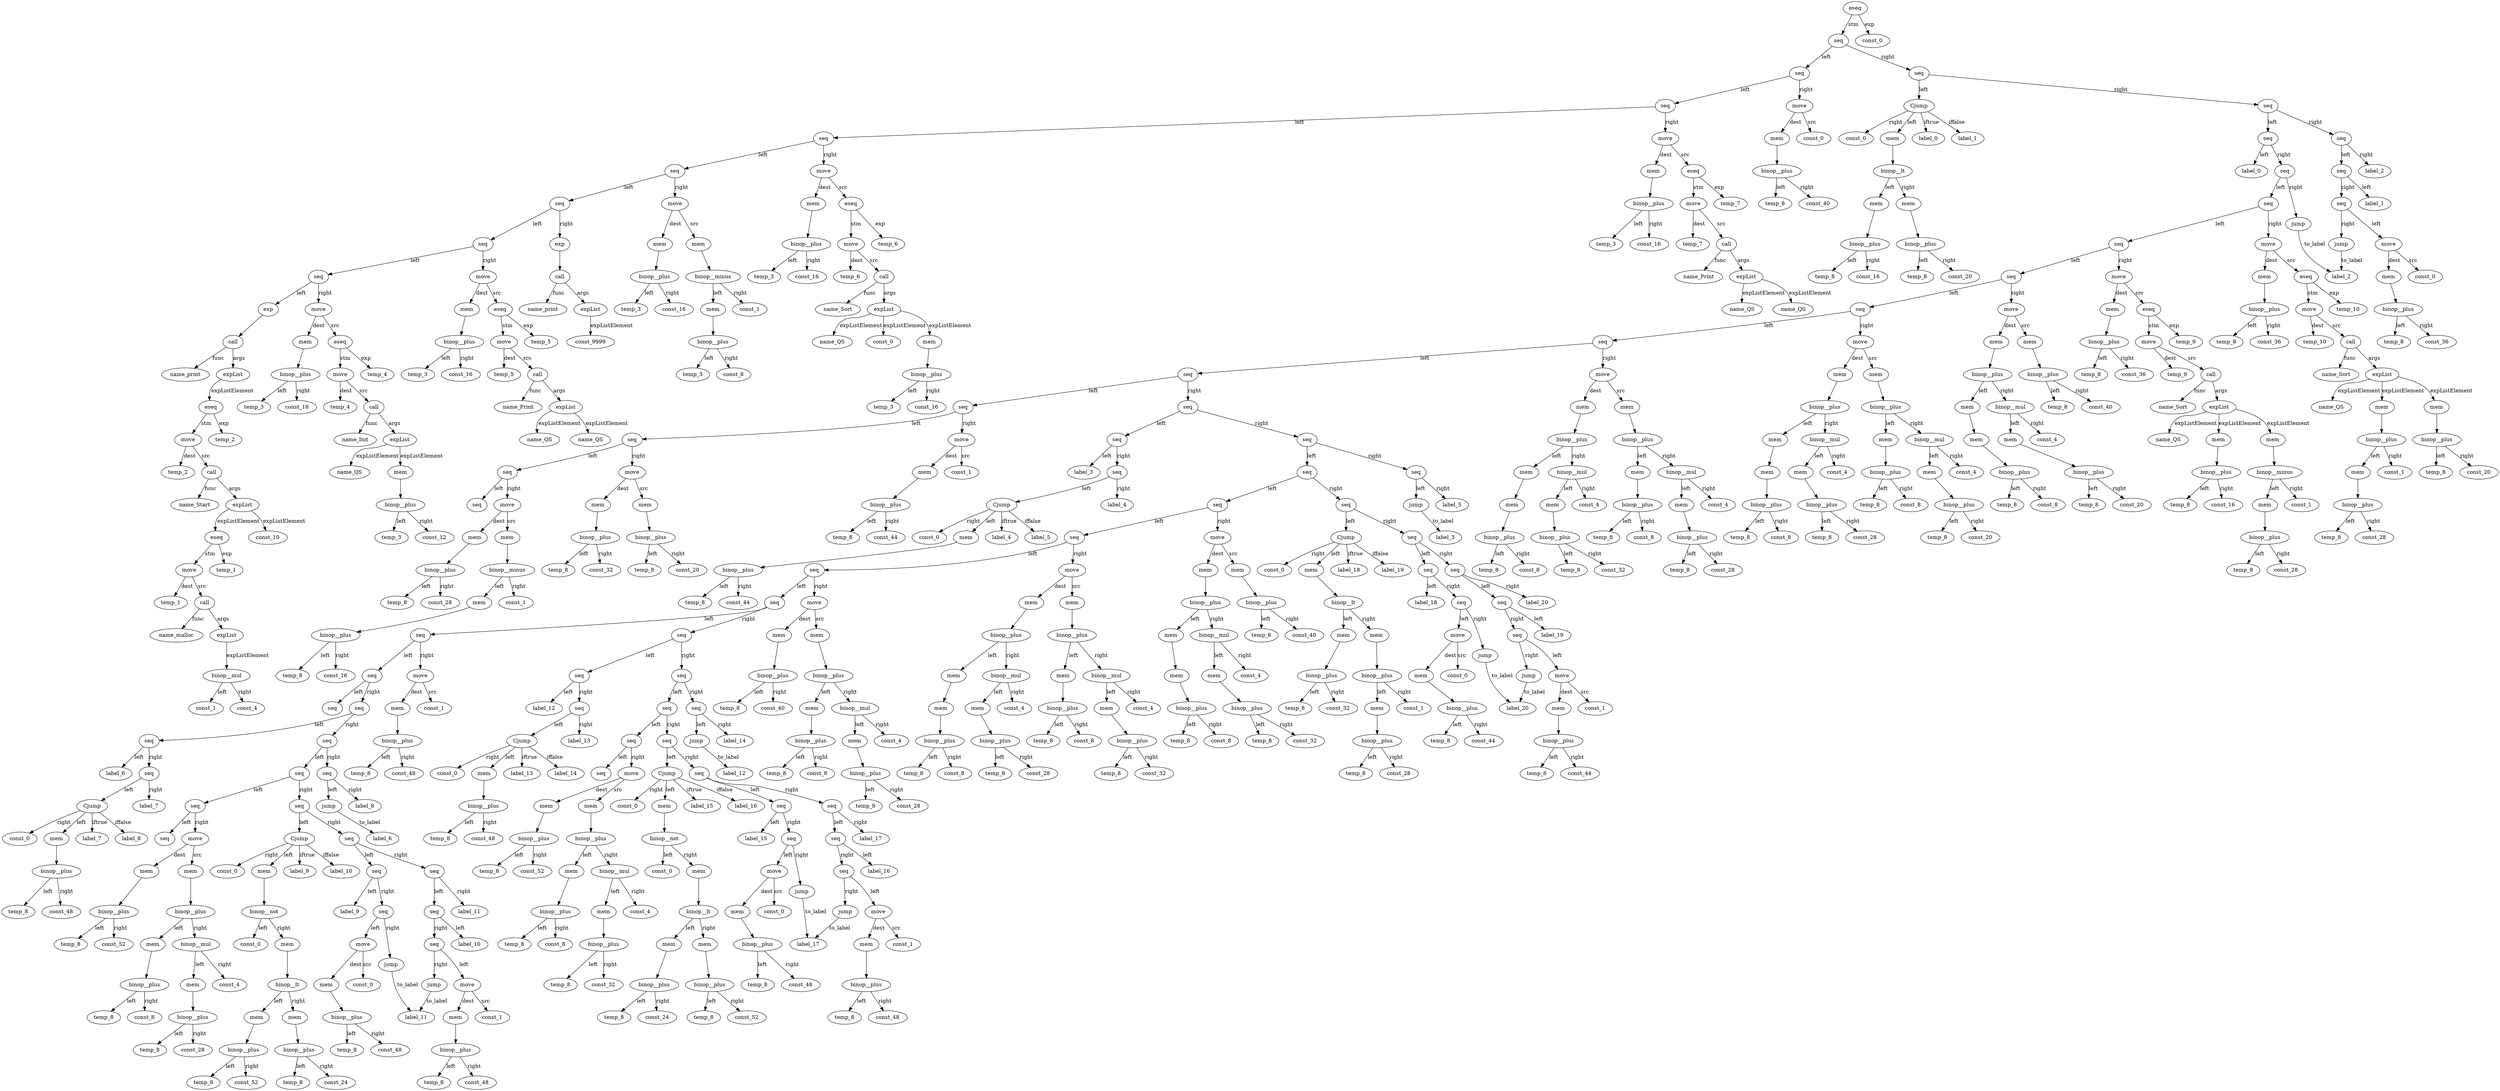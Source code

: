 digraph {
name_print__id_0 [ label="name_print" ]; 
temp_2__id_1 [ label="temp_2" ]; 
name_Start__id_2 [ label="name_Start" ]; 
temp_1__id_3 [ label="temp_1" ]; 
name_malloc__id_4 [ label="name_malloc" ]; 
const_1__id_5 [ label="const_1" ]; 
const_4__id_6 [ label="const_4" ]; 
binop__mul__id_7 [ label="binop__mul" ]; 
binop__mul__id_7 -> const_4__id_6 [ label="right"] ; 
binop__mul__id_7 -> const_1__id_5 [ label="left"] ; 
expList__id_8 [ label="expList" ]; 
expList__id_8 -> binop__mul__id_7 [ label="expListElement"] ; 
call__id_9 [ label="call" ]; 
call__id_9 -> name_malloc__id_4 [ label="func"] ; 
call__id_9 -> expList__id_8 [ label="args"] ; 
move__id_10 [ label="move" ]; 
move__id_10 -> temp_1__id_3 [ label="dest"] ; 
move__id_10 -> call__id_9 [ label="src"] ; 
temp_1__id_11 [ label="temp_1" ]; 
eseq__id_12 [ label="eseq" ]; 
eseq__id_12 -> temp_1__id_11 [ label="exp"] ; 
eseq__id_12 -> move__id_10 [ label="stm"] ; 
const_10__id_13 [ label="const_10" ]; 
expList__id_14 [ label="expList" ]; 
expList__id_14 -> eseq__id_12 [ label="expListElement"] ; 
expList__id_14 -> const_10__id_13 [ label="expListElement"] ; 
call__id_15 [ label="call" ]; 
call__id_15 -> name_Start__id_2 [ label="func"] ; 
call__id_15 -> expList__id_14 [ label="args"] ; 
move__id_16 [ label="move" ]; 
move__id_16 -> temp_2__id_1 [ label="dest"] ; 
move__id_16 -> call__id_15 [ label="src"] ; 
temp_2__id_17 [ label="temp_2" ]; 
eseq__id_18 [ label="eseq" ]; 
eseq__id_18 -> temp_2__id_17 [ label="exp"] ; 
eseq__id_18 -> move__id_16 [ label="stm"] ; 
expList__id_19 [ label="expList" ]; 
expList__id_19 -> eseq__id_18 [ label="expListElement"] ; 
call__id_20 [ label="call" ]; 
call__id_20 -> name_print__id_0 [ label="func"] ; 
call__id_20 -> expList__id_19 [ label="args"] ; 
exp__id_21 [ label="exp" ]; 
exp__id_21 -> call__id_20 ; 
temp_3__id_22 [ label="temp_3" ]; 
const_16__id_23 [ label="const_16" ]; 
binop__plus__id_24 [ label="binop__plus" ]; 
binop__plus__id_24 -> const_16__id_23 [ label="right"] ; 
binop__plus__id_24 -> temp_3__id_22 [ label="left"] ; 
mem__id_25 [ label="mem" ]; 
mem__id_25 -> binop__plus__id_24 ; 
temp_4__id_26 [ label="temp_4" ]; 
name_Init__id_27 [ label="name_Init" ]; 
name_QS__id_28 [ label="name_QS" ]; 
temp_3__id_29 [ label="temp_3" ]; 
const_12__id_30 [ label="const_12" ]; 
binop__plus__id_31 [ label="binop__plus" ]; 
binop__plus__id_31 -> const_12__id_30 [ label="right"] ; 
binop__plus__id_31 -> temp_3__id_29 [ label="left"] ; 
mem__id_32 [ label="mem" ]; 
mem__id_32 -> binop__plus__id_31 ; 
expList__id_33 [ label="expList" ]; 
expList__id_33 -> name_QS__id_28 [ label="expListElement"] ; 
expList__id_33 -> mem__id_32 [ label="expListElement"] ; 
call__id_34 [ label="call" ]; 
call__id_34 -> name_Init__id_27 [ label="func"] ; 
call__id_34 -> expList__id_33 [ label="args"] ; 
move__id_35 [ label="move" ]; 
move__id_35 -> temp_4__id_26 [ label="dest"] ; 
move__id_35 -> call__id_34 [ label="src"] ; 
temp_4__id_36 [ label="temp_4" ]; 
eseq__id_37 [ label="eseq" ]; 
eseq__id_37 -> temp_4__id_36 [ label="exp"] ; 
eseq__id_37 -> move__id_35 [ label="stm"] ; 
move__id_38 [ label="move" ]; 
move__id_38 -> mem__id_25 [ label="dest"] ; 
move__id_38 -> eseq__id_37 [ label="src"] ; 
seq__id_39 [ label="seq" ]; 
seq__id_39 -> exp__id_21 [ label="left"] ; 
seq__id_39 -> move__id_38 [ label="right"] ; 
temp_3__id_40 [ label="temp_3" ]; 
const_16__id_41 [ label="const_16" ]; 
binop__plus__id_42 [ label="binop__plus" ]; 
binop__plus__id_42 -> const_16__id_41 [ label="right"] ; 
binop__plus__id_42 -> temp_3__id_40 [ label="left"] ; 
mem__id_43 [ label="mem" ]; 
mem__id_43 -> binop__plus__id_42 ; 
temp_5__id_44 [ label="temp_5" ]; 
name_Print__id_45 [ label="name_Print" ]; 
name_QS__id_46 [ label="name_QS" ]; 
name_QS__id_47 [ label="name_QS" ]; 
expList__id_48 [ label="expList" ]; 
expList__id_48 -> name_QS__id_46 [ label="expListElement"] ; 
expList__id_48 -> name_QS__id_47 [ label="expListElement"] ; 
call__id_49 [ label="call" ]; 
call__id_49 -> name_Print__id_45 [ label="func"] ; 
call__id_49 -> expList__id_48 [ label="args"] ; 
move__id_50 [ label="move" ]; 
move__id_50 -> temp_5__id_44 [ label="dest"] ; 
move__id_50 -> call__id_49 [ label="src"] ; 
temp_5__id_51 [ label="temp_5" ]; 
eseq__id_52 [ label="eseq" ]; 
eseq__id_52 -> temp_5__id_51 [ label="exp"] ; 
eseq__id_52 -> move__id_50 [ label="stm"] ; 
move__id_53 [ label="move" ]; 
move__id_53 -> mem__id_43 [ label="dest"] ; 
move__id_53 -> eseq__id_52 [ label="src"] ; 
seq__id_54 [ label="seq" ]; 
seq__id_54 -> seq__id_39 [ label="left"] ; 
seq__id_54 -> move__id_53 [ label="right"] ; 
name_print__id_55 [ label="name_print" ]; 
const_9999__id_56 [ label="const_9999" ]; 
expList__id_57 [ label="expList" ]; 
expList__id_57 -> const_9999__id_56 [ label="expListElement"] ; 
call__id_58 [ label="call" ]; 
call__id_58 -> name_print__id_55 [ label="func"] ; 
call__id_58 -> expList__id_57 [ label="args"] ; 
exp__id_59 [ label="exp" ]; 
exp__id_59 -> call__id_58 ; 
seq__id_60 [ label="seq" ]; 
seq__id_60 -> seq__id_54 [ label="left"] ; 
seq__id_60 -> exp__id_59 [ label="right"] ; 
temp_3__id_61 [ label="temp_3" ]; 
const_16__id_62 [ label="const_16" ]; 
binop__plus__id_63 [ label="binop__plus" ]; 
binop__plus__id_63 -> const_16__id_62 [ label="right"] ; 
binop__plus__id_63 -> temp_3__id_61 [ label="left"] ; 
mem__id_64 [ label="mem" ]; 
mem__id_64 -> binop__plus__id_63 ; 
temp_3__id_65 [ label="temp_3" ]; 
const_8__id_66 [ label="const_8" ]; 
binop__plus__id_67 [ label="binop__plus" ]; 
binop__plus__id_67 -> const_8__id_66 [ label="right"] ; 
binop__plus__id_67 -> temp_3__id_65 [ label="left"] ; 
mem__id_68 [ label="mem" ]; 
mem__id_68 -> binop__plus__id_67 ; 
const_1__id_69 [ label="const_1" ]; 
binop__minus__id_70 [ label="binop__minus" ]; 
binop__minus__id_70 -> const_1__id_69 [ label="right"] ; 
binop__minus__id_70 -> mem__id_68 [ label="left"] ; 
mem__id_71 [ label="mem" ]; 
mem__id_71 -> binop__minus__id_70 ; 
move__id_72 [ label="move" ]; 
move__id_72 -> mem__id_64 [ label="dest"] ; 
move__id_72 -> mem__id_71 [ label="src"] ; 
seq__id_73 [ label="seq" ]; 
seq__id_73 -> seq__id_60 [ label="left"] ; 
seq__id_73 -> move__id_72 [ label="right"] ; 
temp_3__id_74 [ label="temp_3" ]; 
const_16__id_75 [ label="const_16" ]; 
binop__plus__id_76 [ label="binop__plus" ]; 
binop__plus__id_76 -> const_16__id_75 [ label="right"] ; 
binop__plus__id_76 -> temp_3__id_74 [ label="left"] ; 
mem__id_77 [ label="mem" ]; 
mem__id_77 -> binop__plus__id_76 ; 
temp_6__id_78 [ label="temp_6" ]; 
name_Sort__id_79 [ label="name_Sort" ]; 
name_QS__id_80 [ label="name_QS" ]; 
const_0__id_81 [ label="const_0" ]; 
temp_3__id_82 [ label="temp_3" ]; 
const_16__id_83 [ label="const_16" ]; 
binop__plus__id_84 [ label="binop__plus" ]; 
binop__plus__id_84 -> const_16__id_83 [ label="right"] ; 
binop__plus__id_84 -> temp_3__id_82 [ label="left"] ; 
mem__id_85 [ label="mem" ]; 
mem__id_85 -> binop__plus__id_84 ; 
expList__id_86 [ label="expList" ]; 
expList__id_86 -> name_QS__id_80 [ label="expListElement"] ; 
expList__id_86 -> const_0__id_81 [ label="expListElement"] ; 
expList__id_86 -> mem__id_85 [ label="expListElement"] ; 
call__id_87 [ label="call" ]; 
call__id_87 -> name_Sort__id_79 [ label="func"] ; 
call__id_87 -> expList__id_86 [ label="args"] ; 
move__id_88 [ label="move" ]; 
move__id_88 -> temp_6__id_78 [ label="dest"] ; 
move__id_88 -> call__id_87 [ label="src"] ; 
temp_6__id_89 [ label="temp_6" ]; 
eseq__id_90 [ label="eseq" ]; 
eseq__id_90 -> temp_6__id_89 [ label="exp"] ; 
eseq__id_90 -> move__id_88 [ label="stm"] ; 
move__id_91 [ label="move" ]; 
move__id_91 -> mem__id_77 [ label="dest"] ; 
move__id_91 -> eseq__id_90 [ label="src"] ; 
seq__id_92 [ label="seq" ]; 
seq__id_92 -> seq__id_73 [ label="left"] ; 
seq__id_92 -> move__id_91 [ label="right"] ; 
temp_3__id_93 [ label="temp_3" ]; 
const_16__id_94 [ label="const_16" ]; 
binop__plus__id_95 [ label="binop__plus" ]; 
binop__plus__id_95 -> const_16__id_94 [ label="right"] ; 
binop__plus__id_95 -> temp_3__id_93 [ label="left"] ; 
mem__id_96 [ label="mem" ]; 
mem__id_96 -> binop__plus__id_95 ; 
temp_7__id_97 [ label="temp_7" ]; 
name_Print__id_98 [ label="name_Print" ]; 
name_QS__id_99 [ label="name_QS" ]; 
name_QS__id_100 [ label="name_QS" ]; 
expList__id_101 [ label="expList" ]; 
expList__id_101 -> name_QS__id_99 [ label="expListElement"] ; 
expList__id_101 -> name_QS__id_100 [ label="expListElement"] ; 
call__id_102 [ label="call" ]; 
call__id_102 -> name_Print__id_98 [ label="func"] ; 
call__id_102 -> expList__id_101 [ label="args"] ; 
move__id_103 [ label="move" ]; 
move__id_103 -> temp_7__id_97 [ label="dest"] ; 
move__id_103 -> call__id_102 [ label="src"] ; 
temp_7__id_104 [ label="temp_7" ]; 
eseq__id_105 [ label="eseq" ]; 
eseq__id_105 -> temp_7__id_104 [ label="exp"] ; 
eseq__id_105 -> move__id_103 [ label="stm"] ; 
move__id_106 [ label="move" ]; 
move__id_106 -> mem__id_96 [ label="dest"] ; 
move__id_106 -> eseq__id_105 [ label="src"] ; 
seq__id_107 [ label="seq" ]; 
seq__id_107 -> seq__id_92 [ label="left"] ; 
seq__id_107 -> move__id_106 [ label="right"] ; 
temp_8__id_108 [ label="temp_8" ]; 
const_40__id_109 [ label="const_40" ]; 
binop__plus__id_110 [ label="binop__plus" ]; 
binop__plus__id_110 -> const_40__id_109 [ label="right"] ; 
binop__plus__id_110 -> temp_8__id_108 [ label="left"] ; 
mem__id_111 [ label="mem" ]; 
mem__id_111 -> binop__plus__id_110 ; 
const_0__id_112 [ label="const_0" ]; 
move__id_113 [ label="move" ]; 
move__id_113 -> mem__id_111 [ label="dest"] ; 
move__id_113 -> const_0__id_112 [ label="src"] ; 
seq__id_114 [ label="seq" ]; 
seq__id_114 -> seq__id_107 [ label="left"] ; 
seq__id_114 -> move__id_113 [ label="right"] ; 
const_0__id_115 [ label="const_0" ]; 
temp_8__id_116 [ label="temp_8" ]; 
const_16__id_117 [ label="const_16" ]; 
binop__plus__id_118 [ label="binop__plus" ]; 
binop__plus__id_118 -> const_16__id_117 [ label="right"] ; 
binop__plus__id_118 -> temp_8__id_116 [ label="left"] ; 
mem__id_119 [ label="mem" ]; 
mem__id_119 -> binop__plus__id_118 ; 
temp_8__id_120 [ label="temp_8" ]; 
const_20__id_121 [ label="const_20" ]; 
binop__plus__id_122 [ label="binop__plus" ]; 
binop__plus__id_122 -> const_20__id_121 [ label="right"] ; 
binop__plus__id_122 -> temp_8__id_120 [ label="left"] ; 
mem__id_123 [ label="mem" ]; 
mem__id_123 -> binop__plus__id_122 ; 
binop__lt__id_124 [ label="binop__lt" ]; 
binop__lt__id_124 -> mem__id_123 [ label="right"] ; 
binop__lt__id_124 -> mem__id_119 [ label="left"] ; 
mem__id_125 [ label="mem" ]; 
mem__id_125 -> binop__lt__id_124 ; 
Cjump__id_126 [ label="Cjump" ]; 
Cjump__id_126 -> const_0__id_115 [ label="right"] ; 
Cjump__id_126 -> mem__id_125 [ label="left"] ; 
Cjump__id_126 -> label_0 [ label="iftrue"] ; 
Cjump__id_126 -> label_1 [ label="iffalse"] ; 
label_0__id_127 [ label="label_0" ]; 
seq__id_128 [ label="seq" ]; 
temp_8__id_129 [ label="temp_8" ]; 
const_28__id_130 [ label="const_28" ]; 
binop__plus__id_131 [ label="binop__plus" ]; 
binop__plus__id_131 -> const_28__id_130 [ label="right"] ; 
binop__plus__id_131 -> temp_8__id_129 [ label="left"] ; 
mem__id_132 [ label="mem" ]; 
mem__id_132 -> binop__plus__id_131 ; 
temp_8__id_133 [ label="temp_8" ]; 
const_16__id_134 [ label="const_16" ]; 
binop__plus__id_135 [ label="binop__plus" ]; 
binop__plus__id_135 -> const_16__id_134 [ label="right"] ; 
binop__plus__id_135 -> temp_8__id_133 [ label="left"] ; 
mem__id_136 [ label="mem" ]; 
mem__id_136 -> binop__plus__id_135 ; 
const_1__id_137 [ label="const_1" ]; 
binop__minus__id_138 [ label="binop__minus" ]; 
binop__minus__id_138 -> const_1__id_137 [ label="right"] ; 
binop__minus__id_138 -> mem__id_136 [ label="left"] ; 
mem__id_139 [ label="mem" ]; 
mem__id_139 -> binop__minus__id_138 ; 
move__id_140 [ label="move" ]; 
move__id_140 -> mem__id_132 [ label="dest"] ; 
move__id_140 -> mem__id_139 [ label="src"] ; 
seq__id_141 [ label="seq" ]; 
seq__id_141 -> seq__id_128 [ label="left"] ; 
seq__id_141 -> move__id_140 [ label="right"] ; 
temp_8__id_142 [ label="temp_8" ]; 
const_32__id_143 [ label="const_32" ]; 
binop__plus__id_144 [ label="binop__plus" ]; 
binop__plus__id_144 -> const_32__id_143 [ label="right"] ; 
binop__plus__id_144 -> temp_8__id_142 [ label="left"] ; 
mem__id_145 [ label="mem" ]; 
mem__id_145 -> binop__plus__id_144 ; 
temp_8__id_146 [ label="temp_8" ]; 
const_20__id_147 [ label="const_20" ]; 
binop__plus__id_148 [ label="binop__plus" ]; 
binop__plus__id_148 -> const_20__id_147 [ label="right"] ; 
binop__plus__id_148 -> temp_8__id_146 [ label="left"] ; 
mem__id_149 [ label="mem" ]; 
mem__id_149 -> binop__plus__id_148 ; 
move__id_150 [ label="move" ]; 
move__id_150 -> mem__id_145 [ label="dest"] ; 
move__id_150 -> mem__id_149 [ label="src"] ; 
seq__id_151 [ label="seq" ]; 
seq__id_151 -> seq__id_141 [ label="left"] ; 
seq__id_151 -> move__id_150 [ label="right"] ; 
temp_8__id_152 [ label="temp_8" ]; 
const_44__id_153 [ label="const_44" ]; 
binop__plus__id_154 [ label="binop__plus" ]; 
binop__plus__id_154 -> const_44__id_153 [ label="right"] ; 
binop__plus__id_154 -> temp_8__id_152 [ label="left"] ; 
mem__id_155 [ label="mem" ]; 
mem__id_155 -> binop__plus__id_154 ; 
const_1__id_156 [ label="const_1" ]; 
move__id_157 [ label="move" ]; 
move__id_157 -> mem__id_155 [ label="dest"] ; 
move__id_157 -> const_1__id_156 [ label="src"] ; 
seq__id_158 [ label="seq" ]; 
seq__id_158 -> seq__id_151 [ label="left"] ; 
seq__id_158 -> move__id_157 [ label="right"] ; 
label_3__id_159 [ label="label_3" ]; 
const_0__id_160 [ label="const_0" ]; 
temp_8__id_161 [ label="temp_8" ]; 
const_44__id_162 [ label="const_44" ]; 
binop__plus__id_163 [ label="binop__plus" ]; 
binop__plus__id_163 -> const_44__id_162 [ label="right"] ; 
binop__plus__id_163 -> temp_8__id_161 [ label="left"] ; 
mem__id_164 [ label="mem" ]; 
mem__id_164 -> binop__plus__id_163 ; 
Cjump__id_165 [ label="Cjump" ]; 
Cjump__id_165 -> const_0__id_160 [ label="right"] ; 
Cjump__id_165 -> mem__id_164 [ label="left"] ; 
Cjump__id_165 -> label_4 [ label="iftrue"] ; 
Cjump__id_165 -> label_5 [ label="iffalse"] ; 
label_4__id_166 [ label="label_4" ]; 
seq__id_167 [ label="seq" ]; 
seq__id_167 -> Cjump__id_165 [ label="left"] ; 
seq__id_167 -> label_4__id_166 [ label="right"] ; 
seq__id_168 [ label="seq" ]; 
seq__id_168 -> label_3__id_159 [ label="left"] ; 
seq__id_168 -> seq__id_167 [ label="right"] ; 
seq__id_169 [ label="seq" ]; 
label_6__id_170 [ label="label_6" ]; 
const_0__id_171 [ label="const_0" ]; 
temp_8__id_172 [ label="temp_8" ]; 
const_48__id_173 [ label="const_48" ]; 
binop__plus__id_174 [ label="binop__plus" ]; 
binop__plus__id_174 -> const_48__id_173 [ label="right"] ; 
binop__plus__id_174 -> temp_8__id_172 [ label="left"] ; 
mem__id_175 [ label="mem" ]; 
mem__id_175 -> binop__plus__id_174 ; 
Cjump__id_176 [ label="Cjump" ]; 
Cjump__id_176 -> const_0__id_171 [ label="right"] ; 
Cjump__id_176 -> mem__id_175 [ label="left"] ; 
Cjump__id_176 -> label_7 [ label="iftrue"] ; 
Cjump__id_176 -> label_8 [ label="iffalse"] ; 
label_7__id_177 [ label="label_7" ]; 
seq__id_178 [ label="seq" ]; 
seq__id_178 -> Cjump__id_176 [ label="left"] ; 
seq__id_178 -> label_7__id_177 [ label="right"] ; 
seq__id_179 [ label="seq" ]; 
seq__id_179 -> label_6__id_170 [ label="left"] ; 
seq__id_179 -> seq__id_178 [ label="right"] ; 
seq__id_180 [ label="seq" ]; 
temp_8__id_181 [ label="temp_8" ]; 
const_52__id_182 [ label="const_52" ]; 
binop__plus__id_183 [ label="binop__plus" ]; 
binop__plus__id_183 -> const_52__id_182 [ label="right"] ; 
binop__plus__id_183 -> temp_8__id_181 [ label="left"] ; 
mem__id_184 [ label="mem" ]; 
mem__id_184 -> binop__plus__id_183 ; 
temp_8__id_185 [ label="temp_8" ]; 
const_8__id_186 [ label="const_8" ]; 
binop__plus__id_187 [ label="binop__plus" ]; 
binop__plus__id_187 -> const_8__id_186 [ label="right"] ; 
binop__plus__id_187 -> temp_8__id_185 [ label="left"] ; 
mem__id_188 [ label="mem" ]; 
mem__id_188 -> binop__plus__id_187 ; 
temp_8__id_189 [ label="temp_8" ]; 
const_28__id_190 [ label="const_28" ]; 
binop__plus__id_191 [ label="binop__plus" ]; 
binop__plus__id_191 -> const_28__id_190 [ label="right"] ; 
binop__plus__id_191 -> temp_8__id_189 [ label="left"] ; 
mem__id_192 [ label="mem" ]; 
mem__id_192 -> binop__plus__id_191 ; 
const_4__id_193 [ label="const_4" ]; 
binop__mul__id_194 [ label="binop__mul" ]; 
binop__mul__id_194 -> const_4__id_193 [ label="right"] ; 
binop__mul__id_194 -> mem__id_192 [ label="left"] ; 
binop__plus__id_195 [ label="binop__plus" ]; 
binop__plus__id_195 -> binop__mul__id_194 [ label="right"] ; 
binop__plus__id_195 -> mem__id_188 [ label="left"] ; 
mem__id_196 [ label="mem" ]; 
mem__id_196 -> binop__plus__id_195 ; 
move__id_197 [ label="move" ]; 
move__id_197 -> mem__id_184 [ label="dest"] ; 
move__id_197 -> mem__id_196 [ label="src"] ; 
seq__id_198 [ label="seq" ]; 
seq__id_198 -> seq__id_180 [ label="left"] ; 
seq__id_198 -> move__id_197 [ label="right"] ; 
const_0__id_199 [ label="const_0" ]; 
const_0__id_200 [ label="const_0" ]; 
temp_8__id_201 [ label="temp_8" ]; 
const_52__id_202 [ label="const_52" ]; 
binop__plus__id_203 [ label="binop__plus" ]; 
binop__plus__id_203 -> const_52__id_202 [ label="right"] ; 
binop__plus__id_203 -> temp_8__id_201 [ label="left"] ; 
mem__id_204 [ label="mem" ]; 
mem__id_204 -> binop__plus__id_203 ; 
temp_8__id_205 [ label="temp_8" ]; 
const_24__id_206 [ label="const_24" ]; 
binop__plus__id_207 [ label="binop__plus" ]; 
binop__plus__id_207 -> const_24__id_206 [ label="right"] ; 
binop__plus__id_207 -> temp_8__id_205 [ label="left"] ; 
mem__id_208 [ label="mem" ]; 
mem__id_208 -> binop__plus__id_207 ; 
binop__lt__id_209 [ label="binop__lt" ]; 
binop__lt__id_209 -> mem__id_208 [ label="right"] ; 
binop__lt__id_209 -> mem__id_204 [ label="left"] ; 
mem__id_210 [ label="mem" ]; 
mem__id_210 -> binop__lt__id_209 ; 
binop__not__id_211 [ label="binop__not" ]; 
binop__not__id_211 -> mem__id_210 [ label="right"] ; 
binop__not__id_211 -> const_0__id_200 [ label="left"] ; 
mem__id_212 [ label="mem" ]; 
mem__id_212 -> binop__not__id_211 ; 
Cjump__id_213 [ label="Cjump" ]; 
Cjump__id_213 -> const_0__id_199 [ label="right"] ; 
Cjump__id_213 -> mem__id_212 [ label="left"] ; 
Cjump__id_213 -> label_9 [ label="iftrue"] ; 
Cjump__id_213 -> label_10 [ label="iffalse"] ; 
label_9__id_214 [ label="label_9" ]; 
temp_8__id_215 [ label="temp_8" ]; 
const_48__id_216 [ label="const_48" ]; 
binop__plus__id_217 [ label="binop__plus" ]; 
binop__plus__id_217 -> const_48__id_216 [ label="right"] ; 
binop__plus__id_217 -> temp_8__id_215 [ label="left"] ; 
mem__id_218 [ label="mem" ]; 
mem__id_218 -> binop__plus__id_217 ; 
const_0__id_219 [ label="const_0" ]; 
move__id_220 [ label="move" ]; 
move__id_220 -> mem__id_218 [ label="dest"] ; 
move__id_220 -> const_0__id_219 [ label="src"] ; 
jump__id_221 [ label="jump" ]; 
jump__id_221 -> label_11 [ label="to_label"] ; 
seq__id_222 [ label="seq" ]; 
seq__id_222 -> move__id_220 [ label="left"] ; 
seq__id_222 -> jump__id_221 [ label="right"] ; 
seq__id_223 [ label="seq" ]; 
seq__id_223 -> label_9__id_214 [ label="left"] ; 
seq__id_223 -> seq__id_222 [ label="right"] ; 
label_10__id_224 [ label="label_10" ]; 
temp_8__id_225 [ label="temp_8" ]; 
const_48__id_226 [ label="const_48" ]; 
binop__plus__id_227 [ label="binop__plus" ]; 
binop__plus__id_227 -> const_48__id_226 [ label="right"] ; 
binop__plus__id_227 -> temp_8__id_225 [ label="left"] ; 
mem__id_228 [ label="mem" ]; 
mem__id_228 -> binop__plus__id_227 ; 
const_1__id_229 [ label="const_1" ]; 
move__id_230 [ label="move" ]; 
move__id_230 -> mem__id_228 [ label="dest"] ; 
move__id_230 -> const_1__id_229 [ label="src"] ; 
jump__id_231 [ label="jump" ]; 
jump__id_231 -> label_11 [ label="to_label"] ; 
seq__id_232 [ label="seq" ]; 
seq__id_232 -> move__id_230 [ label="left"] ; 
seq__id_232 -> jump__id_231 [ label="right"] ; 
seq__id_233 [ label="seq" ]; 
seq__id_233 -> label_10__id_224 [ label="left"] ; 
seq__id_233 -> seq__id_232 [ label="right"] ; 
label_11__id_234 [ label="label_11" ]; 
seq__id_235 [ label="seq" ]; 
seq__id_235 -> seq__id_233 [ label="left"] ; 
seq__id_235 -> label_11__id_234 [ label="right"] ; 
seq__id_236 [ label="seq" ]; 
seq__id_236 -> seq__id_223 [ label="left"] ; 
seq__id_236 -> seq__id_235 [ label="right"] ; 
seq__id_237 [ label="seq" ]; 
seq__id_237 -> Cjump__id_213 [ label="left"] ; 
seq__id_237 -> seq__id_236 [ label="right"] ; 
seq__id_238 [ label="seq" ]; 
seq__id_238 -> seq__id_198 [ label="left"] ; 
seq__id_238 -> seq__id_237 [ label="right"] ; 
jump__id_239 [ label="jump" ]; 
jump__id_239 -> label_6 [ label="to_label"] ; 
label_8__id_240 [ label="label_8" ]; 
seq__id_241 [ label="seq" ]; 
seq__id_241 -> jump__id_239 [ label="left"] ; 
seq__id_241 -> label_8__id_240 [ label="right"] ; 
seq__id_242 [ label="seq" ]; 
seq__id_242 -> seq__id_238 [ label="left"] ; 
seq__id_242 -> seq__id_241 [ label="right"] ; 
seq__id_243 [ label="seq" ]; 
seq__id_243 -> seq__id_179 [ label="left"] ; 
seq__id_243 -> seq__id_242 [ label="right"] ; 
seq__id_244 [ label="seq" ]; 
seq__id_244 -> seq__id_169 [ label="left"] ; 
seq__id_244 -> seq__id_243 [ label="right"] ; 
temp_8__id_245 [ label="temp_8" ]; 
const_48__id_246 [ label="const_48" ]; 
binop__plus__id_247 [ label="binop__plus" ]; 
binop__plus__id_247 -> const_48__id_246 [ label="right"] ; 
binop__plus__id_247 -> temp_8__id_245 [ label="left"] ; 
mem__id_248 [ label="mem" ]; 
mem__id_248 -> binop__plus__id_247 ; 
const_1__id_249 [ label="const_1" ]; 
move__id_250 [ label="move" ]; 
move__id_250 -> mem__id_248 [ label="dest"] ; 
move__id_250 -> const_1__id_249 [ label="src"] ; 
seq__id_251 [ label="seq" ]; 
seq__id_251 -> seq__id_244 [ label="left"] ; 
seq__id_251 -> move__id_250 [ label="right"] ; 
label_12__id_252 [ label="label_12" ]; 
const_0__id_253 [ label="const_0" ]; 
temp_8__id_254 [ label="temp_8" ]; 
const_48__id_255 [ label="const_48" ]; 
binop__plus__id_256 [ label="binop__plus" ]; 
binop__plus__id_256 -> const_48__id_255 [ label="right"] ; 
binop__plus__id_256 -> temp_8__id_254 [ label="left"] ; 
mem__id_257 [ label="mem" ]; 
mem__id_257 -> binop__plus__id_256 ; 
Cjump__id_258 [ label="Cjump" ]; 
Cjump__id_258 -> const_0__id_253 [ label="right"] ; 
Cjump__id_258 -> mem__id_257 [ label="left"] ; 
Cjump__id_258 -> label_13 [ label="iftrue"] ; 
Cjump__id_258 -> label_14 [ label="iffalse"] ; 
label_13__id_259 [ label="label_13" ]; 
seq__id_260 [ label="seq" ]; 
seq__id_260 -> Cjump__id_258 [ label="left"] ; 
seq__id_260 -> label_13__id_259 [ label="right"] ; 
seq__id_261 [ label="seq" ]; 
seq__id_261 -> label_12__id_252 [ label="left"] ; 
seq__id_261 -> seq__id_260 [ label="right"] ; 
seq__id_262 [ label="seq" ]; 
temp_8__id_263 [ label="temp_8" ]; 
const_52__id_264 [ label="const_52" ]; 
binop__plus__id_265 [ label="binop__plus" ]; 
binop__plus__id_265 -> const_52__id_264 [ label="right"] ; 
binop__plus__id_265 -> temp_8__id_263 [ label="left"] ; 
mem__id_266 [ label="mem" ]; 
mem__id_266 -> binop__plus__id_265 ; 
temp_8__id_267 [ label="temp_8" ]; 
const_8__id_268 [ label="const_8" ]; 
binop__plus__id_269 [ label="binop__plus" ]; 
binop__plus__id_269 -> const_8__id_268 [ label="right"] ; 
binop__plus__id_269 -> temp_8__id_267 [ label="left"] ; 
mem__id_270 [ label="mem" ]; 
mem__id_270 -> binop__plus__id_269 ; 
temp_8__id_271 [ label="temp_8" ]; 
const_32__id_272 [ label="const_32" ]; 
binop__plus__id_273 [ label="binop__plus" ]; 
binop__plus__id_273 -> const_32__id_272 [ label="right"] ; 
binop__plus__id_273 -> temp_8__id_271 [ label="left"] ; 
mem__id_274 [ label="mem" ]; 
mem__id_274 -> binop__plus__id_273 ; 
const_4__id_275 [ label="const_4" ]; 
binop__mul__id_276 [ label="binop__mul" ]; 
binop__mul__id_276 -> const_4__id_275 [ label="right"] ; 
binop__mul__id_276 -> mem__id_274 [ label="left"] ; 
binop__plus__id_277 [ label="binop__plus" ]; 
binop__plus__id_277 -> binop__mul__id_276 [ label="right"] ; 
binop__plus__id_277 -> mem__id_270 [ label="left"] ; 
mem__id_278 [ label="mem" ]; 
mem__id_278 -> binop__plus__id_277 ; 
move__id_279 [ label="move" ]; 
move__id_279 -> mem__id_266 [ label="dest"] ; 
move__id_279 -> mem__id_278 [ label="src"] ; 
seq__id_280 [ label="seq" ]; 
seq__id_280 -> seq__id_262 [ label="left"] ; 
seq__id_280 -> move__id_279 [ label="right"] ; 
const_0__id_281 [ label="const_0" ]; 
const_0__id_282 [ label="const_0" ]; 
temp_8__id_283 [ label="temp_8" ]; 
const_24__id_284 [ label="const_24" ]; 
binop__plus__id_285 [ label="binop__plus" ]; 
binop__plus__id_285 -> const_24__id_284 [ label="right"] ; 
binop__plus__id_285 -> temp_8__id_283 [ label="left"] ; 
mem__id_286 [ label="mem" ]; 
mem__id_286 -> binop__plus__id_285 ; 
temp_8__id_287 [ label="temp_8" ]; 
const_52__id_288 [ label="const_52" ]; 
binop__plus__id_289 [ label="binop__plus" ]; 
binop__plus__id_289 -> const_52__id_288 [ label="right"] ; 
binop__plus__id_289 -> temp_8__id_287 [ label="left"] ; 
mem__id_290 [ label="mem" ]; 
mem__id_290 -> binop__plus__id_289 ; 
binop__lt__id_291 [ label="binop__lt" ]; 
binop__lt__id_291 -> mem__id_290 [ label="right"] ; 
binop__lt__id_291 -> mem__id_286 [ label="left"] ; 
mem__id_292 [ label="mem" ]; 
mem__id_292 -> binop__lt__id_291 ; 
binop__not__id_293 [ label="binop__not" ]; 
binop__not__id_293 -> mem__id_292 [ label="right"] ; 
binop__not__id_293 -> const_0__id_282 [ label="left"] ; 
mem__id_294 [ label="mem" ]; 
mem__id_294 -> binop__not__id_293 ; 
Cjump__id_295 [ label="Cjump" ]; 
Cjump__id_295 -> const_0__id_281 [ label="right"] ; 
Cjump__id_295 -> mem__id_294 [ label="left"] ; 
Cjump__id_295 -> label_15 [ label="iftrue"] ; 
Cjump__id_295 -> label_16 [ label="iffalse"] ; 
label_15__id_296 [ label="label_15" ]; 
temp_8__id_297 [ label="temp_8" ]; 
const_48__id_298 [ label="const_48" ]; 
binop__plus__id_299 [ label="binop__plus" ]; 
binop__plus__id_299 -> const_48__id_298 [ label="right"] ; 
binop__plus__id_299 -> temp_8__id_297 [ label="left"] ; 
mem__id_300 [ label="mem" ]; 
mem__id_300 -> binop__plus__id_299 ; 
const_0__id_301 [ label="const_0" ]; 
move__id_302 [ label="move" ]; 
move__id_302 -> mem__id_300 [ label="dest"] ; 
move__id_302 -> const_0__id_301 [ label="src"] ; 
jump__id_303 [ label="jump" ]; 
jump__id_303 -> label_17 [ label="to_label"] ; 
seq__id_304 [ label="seq" ]; 
seq__id_304 -> move__id_302 [ label="left"] ; 
seq__id_304 -> jump__id_303 [ label="right"] ; 
seq__id_305 [ label="seq" ]; 
seq__id_305 -> label_15__id_296 [ label="left"] ; 
seq__id_305 -> seq__id_304 [ label="right"] ; 
label_16__id_306 [ label="label_16" ]; 
temp_8__id_307 [ label="temp_8" ]; 
const_48__id_308 [ label="const_48" ]; 
binop__plus__id_309 [ label="binop__plus" ]; 
binop__plus__id_309 -> const_48__id_308 [ label="right"] ; 
binop__plus__id_309 -> temp_8__id_307 [ label="left"] ; 
mem__id_310 [ label="mem" ]; 
mem__id_310 -> binop__plus__id_309 ; 
const_1__id_311 [ label="const_1" ]; 
move__id_312 [ label="move" ]; 
move__id_312 -> mem__id_310 [ label="dest"] ; 
move__id_312 -> const_1__id_311 [ label="src"] ; 
jump__id_313 [ label="jump" ]; 
jump__id_313 -> label_17 [ label="to_label"] ; 
seq__id_314 [ label="seq" ]; 
seq__id_314 -> move__id_312 [ label="left"] ; 
seq__id_314 -> jump__id_313 [ label="right"] ; 
seq__id_315 [ label="seq" ]; 
seq__id_315 -> label_16__id_306 [ label="left"] ; 
seq__id_315 -> seq__id_314 [ label="right"] ; 
label_17__id_316 [ label="label_17" ]; 
seq__id_317 [ label="seq" ]; 
seq__id_317 -> seq__id_315 [ label="left"] ; 
seq__id_317 -> label_17__id_316 [ label="right"] ; 
seq__id_318 [ label="seq" ]; 
seq__id_318 -> seq__id_305 [ label="left"] ; 
seq__id_318 -> seq__id_317 [ label="right"] ; 
seq__id_319 [ label="seq" ]; 
seq__id_319 -> Cjump__id_295 [ label="left"] ; 
seq__id_319 -> seq__id_318 [ label="right"] ; 
seq__id_320 [ label="seq" ]; 
seq__id_320 -> seq__id_280 [ label="left"] ; 
seq__id_320 -> seq__id_319 [ label="right"] ; 
jump__id_321 [ label="jump" ]; 
jump__id_321 -> label_12 [ label="to_label"] ; 
label_14__id_322 [ label="label_14" ]; 
seq__id_323 [ label="seq" ]; 
seq__id_323 -> jump__id_321 [ label="left"] ; 
seq__id_323 -> label_14__id_322 [ label="right"] ; 
seq__id_324 [ label="seq" ]; 
seq__id_324 -> seq__id_320 [ label="left"] ; 
seq__id_324 -> seq__id_323 [ label="right"] ; 
seq__id_325 [ label="seq" ]; 
seq__id_325 -> seq__id_261 [ label="left"] ; 
seq__id_325 -> seq__id_324 [ label="right"] ; 
seq__id_326 [ label="seq" ]; 
seq__id_326 -> seq__id_251 [ label="left"] ; 
seq__id_326 -> seq__id_325 [ label="right"] ; 
temp_8__id_327 [ label="temp_8" ]; 
const_40__id_328 [ label="const_40" ]; 
binop__plus__id_329 [ label="binop__plus" ]; 
binop__plus__id_329 -> const_40__id_328 [ label="right"] ; 
binop__plus__id_329 -> temp_8__id_327 [ label="left"] ; 
mem__id_330 [ label="mem" ]; 
mem__id_330 -> binop__plus__id_329 ; 
temp_8__id_331 [ label="temp_8" ]; 
const_8__id_332 [ label="const_8" ]; 
binop__plus__id_333 [ label="binop__plus" ]; 
binop__plus__id_333 -> const_8__id_332 [ label="right"] ; 
binop__plus__id_333 -> temp_8__id_331 [ label="left"] ; 
mem__id_334 [ label="mem" ]; 
mem__id_334 -> binop__plus__id_333 ; 
temp_8__id_335 [ label="temp_8" ]; 
const_28__id_336 [ label="const_28" ]; 
binop__plus__id_337 [ label="binop__plus" ]; 
binop__plus__id_337 -> const_28__id_336 [ label="right"] ; 
binop__plus__id_337 -> temp_8__id_335 [ label="left"] ; 
mem__id_338 [ label="mem" ]; 
mem__id_338 -> binop__plus__id_337 ; 
const_4__id_339 [ label="const_4" ]; 
binop__mul__id_340 [ label="binop__mul" ]; 
binop__mul__id_340 -> const_4__id_339 [ label="right"] ; 
binop__mul__id_340 -> mem__id_338 [ label="left"] ; 
binop__plus__id_341 [ label="binop__plus" ]; 
binop__plus__id_341 -> binop__mul__id_340 [ label="right"] ; 
binop__plus__id_341 -> mem__id_334 [ label="left"] ; 
mem__id_342 [ label="mem" ]; 
mem__id_342 -> binop__plus__id_341 ; 
move__id_343 [ label="move" ]; 
move__id_343 -> mem__id_330 [ label="dest"] ; 
move__id_343 -> mem__id_342 [ label="src"] ; 
seq__id_344 [ label="seq" ]; 
seq__id_344 -> seq__id_326 [ label="left"] ; 
seq__id_344 -> move__id_343 [ label="right"] ; 
temp_8__id_345 [ label="temp_8" ]; 
const_8__id_346 [ label="const_8" ]; 
binop__plus__id_347 [ label="binop__plus" ]; 
binop__plus__id_347 -> const_8__id_346 [ label="right"] ; 
binop__plus__id_347 -> temp_8__id_345 [ label="left"] ; 
mem__id_348 [ label="mem" ]; 
mem__id_348 -> binop__plus__id_347 ; 
mem__id_349 [ label="mem" ]; 
mem__id_349 -> mem__id_348 ; 
temp_8__id_350 [ label="temp_8" ]; 
const_28__id_351 [ label="const_28" ]; 
binop__plus__id_352 [ label="binop__plus" ]; 
binop__plus__id_352 -> const_28__id_351 [ label="right"] ; 
binop__plus__id_352 -> temp_8__id_350 [ label="left"] ; 
mem__id_353 [ label="mem" ]; 
mem__id_353 -> binop__plus__id_352 ; 
const_4__id_354 [ label="const_4" ]; 
binop__mul__id_355 [ label="binop__mul" ]; 
binop__mul__id_355 -> const_4__id_354 [ label="right"] ; 
binop__mul__id_355 -> mem__id_353 [ label="left"] ; 
binop__plus__id_356 [ label="binop__plus" ]; 
binop__plus__id_356 -> binop__mul__id_355 [ label="right"] ; 
binop__plus__id_356 -> mem__id_349 [ label="left"] ; 
mem__id_357 [ label="mem" ]; 
mem__id_357 -> binop__plus__id_356 ; 
temp_8__id_358 [ label="temp_8" ]; 
const_8__id_359 [ label="const_8" ]; 
binop__plus__id_360 [ label="binop__plus" ]; 
binop__plus__id_360 -> const_8__id_359 [ label="right"] ; 
binop__plus__id_360 -> temp_8__id_358 [ label="left"] ; 
mem__id_361 [ label="mem" ]; 
mem__id_361 -> binop__plus__id_360 ; 
temp_8__id_362 [ label="temp_8" ]; 
const_32__id_363 [ label="const_32" ]; 
binop__plus__id_364 [ label="binop__plus" ]; 
binop__plus__id_364 -> const_32__id_363 [ label="right"] ; 
binop__plus__id_364 -> temp_8__id_362 [ label="left"] ; 
mem__id_365 [ label="mem" ]; 
mem__id_365 -> binop__plus__id_364 ; 
const_4__id_366 [ label="const_4" ]; 
binop__mul__id_367 [ label="binop__mul" ]; 
binop__mul__id_367 -> const_4__id_366 [ label="right"] ; 
binop__mul__id_367 -> mem__id_365 [ label="left"] ; 
binop__plus__id_368 [ label="binop__plus" ]; 
binop__plus__id_368 -> binop__mul__id_367 [ label="right"] ; 
binop__plus__id_368 -> mem__id_361 [ label="left"] ; 
mem__id_369 [ label="mem" ]; 
mem__id_369 -> binop__plus__id_368 ; 
move__id_370 [ label="move" ]; 
move__id_370 -> mem__id_357 [ label="dest"] ; 
move__id_370 -> mem__id_369 [ label="src"] ; 
seq__id_371 [ label="seq" ]; 
seq__id_371 -> seq__id_344 [ label="left"] ; 
seq__id_371 -> move__id_370 [ label="right"] ; 
temp_8__id_372 [ label="temp_8" ]; 
const_8__id_373 [ label="const_8" ]; 
binop__plus__id_374 [ label="binop__plus" ]; 
binop__plus__id_374 -> const_8__id_373 [ label="right"] ; 
binop__plus__id_374 -> temp_8__id_372 [ label="left"] ; 
mem__id_375 [ label="mem" ]; 
mem__id_375 -> binop__plus__id_374 ; 
mem__id_376 [ label="mem" ]; 
mem__id_376 -> mem__id_375 ; 
temp_8__id_377 [ label="temp_8" ]; 
const_32__id_378 [ label="const_32" ]; 
binop__plus__id_379 [ label="binop__plus" ]; 
binop__plus__id_379 -> const_32__id_378 [ label="right"] ; 
binop__plus__id_379 -> temp_8__id_377 [ label="left"] ; 
mem__id_380 [ label="mem" ]; 
mem__id_380 -> binop__plus__id_379 ; 
const_4__id_381 [ label="const_4" ]; 
binop__mul__id_382 [ label="binop__mul" ]; 
binop__mul__id_382 -> const_4__id_381 [ label="right"] ; 
binop__mul__id_382 -> mem__id_380 [ label="left"] ; 
binop__plus__id_383 [ label="binop__plus" ]; 
binop__plus__id_383 -> binop__mul__id_382 [ label="right"] ; 
binop__plus__id_383 -> mem__id_376 [ label="left"] ; 
mem__id_384 [ label="mem" ]; 
mem__id_384 -> binop__plus__id_383 ; 
temp_8__id_385 [ label="temp_8" ]; 
const_40__id_386 [ label="const_40" ]; 
binop__plus__id_387 [ label="binop__plus" ]; 
binop__plus__id_387 -> const_40__id_386 [ label="right"] ; 
binop__plus__id_387 -> temp_8__id_385 [ label="left"] ; 
mem__id_388 [ label="mem" ]; 
mem__id_388 -> binop__plus__id_387 ; 
move__id_389 [ label="move" ]; 
move__id_389 -> mem__id_384 [ label="dest"] ; 
move__id_389 -> mem__id_388 [ label="src"] ; 
seq__id_390 [ label="seq" ]; 
seq__id_390 -> seq__id_371 [ label="left"] ; 
seq__id_390 -> move__id_389 [ label="right"] ; 
const_0__id_391 [ label="const_0" ]; 
temp_8__id_392 [ label="temp_8" ]; 
const_32__id_393 [ label="const_32" ]; 
binop__plus__id_394 [ label="binop__plus" ]; 
binop__plus__id_394 -> const_32__id_393 [ label="right"] ; 
binop__plus__id_394 -> temp_8__id_392 [ label="left"] ; 
mem__id_395 [ label="mem" ]; 
mem__id_395 -> binop__plus__id_394 ; 
temp_8__id_396 [ label="temp_8" ]; 
const_28__id_397 [ label="const_28" ]; 
binop__plus__id_398 [ label="binop__plus" ]; 
binop__plus__id_398 -> const_28__id_397 [ label="right"] ; 
binop__plus__id_398 -> temp_8__id_396 [ label="left"] ; 
mem__id_399 [ label="mem" ]; 
mem__id_399 -> binop__plus__id_398 ; 
const_1__id_400 [ label="const_1" ]; 
binop__plus__id_401 [ label="binop__plus" ]; 
binop__plus__id_401 -> const_1__id_400 [ label="right"] ; 
binop__plus__id_401 -> mem__id_399 [ label="left"] ; 
mem__id_402 [ label="mem" ]; 
mem__id_402 -> binop__plus__id_401 ; 
binop__lt__id_403 [ label="binop__lt" ]; 
binop__lt__id_403 -> mem__id_402 [ label="right"] ; 
binop__lt__id_403 -> mem__id_395 [ label="left"] ; 
mem__id_404 [ label="mem" ]; 
mem__id_404 -> binop__lt__id_403 ; 
Cjump__id_405 [ label="Cjump" ]; 
Cjump__id_405 -> const_0__id_391 [ label="right"] ; 
Cjump__id_405 -> mem__id_404 [ label="left"] ; 
Cjump__id_405 -> label_18 [ label="iftrue"] ; 
Cjump__id_405 -> label_19 [ label="iffalse"] ; 
label_18__id_406 [ label="label_18" ]; 
temp_8__id_407 [ label="temp_8" ]; 
const_44__id_408 [ label="const_44" ]; 
binop__plus__id_409 [ label="binop__plus" ]; 
binop__plus__id_409 -> const_44__id_408 [ label="right"] ; 
binop__plus__id_409 -> temp_8__id_407 [ label="left"] ; 
mem__id_410 [ label="mem" ]; 
mem__id_410 -> binop__plus__id_409 ; 
const_0__id_411 [ label="const_0" ]; 
move__id_412 [ label="move" ]; 
move__id_412 -> mem__id_410 [ label="dest"] ; 
move__id_412 -> const_0__id_411 [ label="src"] ; 
jump__id_413 [ label="jump" ]; 
jump__id_413 -> label_20 [ label="to_label"] ; 
seq__id_414 [ label="seq" ]; 
seq__id_414 -> move__id_412 [ label="left"] ; 
seq__id_414 -> jump__id_413 [ label="right"] ; 
seq__id_415 [ label="seq" ]; 
seq__id_415 -> label_18__id_406 [ label="left"] ; 
seq__id_415 -> seq__id_414 [ label="right"] ; 
label_19__id_416 [ label="label_19" ]; 
temp_8__id_417 [ label="temp_8" ]; 
const_44__id_418 [ label="const_44" ]; 
binop__plus__id_419 [ label="binop__plus" ]; 
binop__plus__id_419 -> const_44__id_418 [ label="right"] ; 
binop__plus__id_419 -> temp_8__id_417 [ label="left"] ; 
mem__id_420 [ label="mem" ]; 
mem__id_420 -> binop__plus__id_419 ; 
const_1__id_421 [ label="const_1" ]; 
move__id_422 [ label="move" ]; 
move__id_422 -> mem__id_420 [ label="dest"] ; 
move__id_422 -> const_1__id_421 [ label="src"] ; 
jump__id_423 [ label="jump" ]; 
jump__id_423 -> label_20 [ label="to_label"] ; 
seq__id_424 [ label="seq" ]; 
seq__id_424 -> move__id_422 [ label="left"] ; 
seq__id_424 -> jump__id_423 [ label="right"] ; 
seq__id_425 [ label="seq" ]; 
seq__id_425 -> label_19__id_416 [ label="left"] ; 
seq__id_425 -> seq__id_424 [ label="right"] ; 
label_20__id_426 [ label="label_20" ]; 
seq__id_427 [ label="seq" ]; 
seq__id_427 -> seq__id_425 [ label="left"] ; 
seq__id_427 -> label_20__id_426 [ label="right"] ; 
seq__id_428 [ label="seq" ]; 
seq__id_428 -> seq__id_415 [ label="left"] ; 
seq__id_428 -> seq__id_427 [ label="right"] ; 
seq__id_429 [ label="seq" ]; 
seq__id_429 -> Cjump__id_405 [ label="left"] ; 
seq__id_429 -> seq__id_428 [ label="right"] ; 
seq__id_430 [ label="seq" ]; 
seq__id_430 -> seq__id_390 [ label="left"] ; 
seq__id_430 -> seq__id_429 [ label="right"] ; 
jump__id_431 [ label="jump" ]; 
jump__id_431 -> label_3 [ label="to_label"] ; 
label_5__id_432 [ label="label_5" ]; 
seq__id_433 [ label="seq" ]; 
seq__id_433 -> jump__id_431 [ label="left"] ; 
seq__id_433 -> label_5__id_432 [ label="right"] ; 
seq__id_434 [ label="seq" ]; 
seq__id_434 -> seq__id_430 [ label="left"] ; 
seq__id_434 -> seq__id_433 [ label="right"] ; 
seq__id_435 [ label="seq" ]; 
seq__id_435 -> seq__id_168 [ label="left"] ; 
seq__id_435 -> seq__id_434 [ label="right"] ; 
seq__id_436 [ label="seq" ]; 
seq__id_436 -> seq__id_158 [ label="left"] ; 
seq__id_436 -> seq__id_435 [ label="right"] ; 
temp_8__id_437 [ label="temp_8" ]; 
const_8__id_438 [ label="const_8" ]; 
binop__plus__id_439 [ label="binop__plus" ]; 
binop__plus__id_439 -> const_8__id_438 [ label="right"] ; 
binop__plus__id_439 -> temp_8__id_437 [ label="left"] ; 
mem__id_440 [ label="mem" ]; 
mem__id_440 -> binop__plus__id_439 ; 
mem__id_441 [ label="mem" ]; 
mem__id_441 -> mem__id_440 ; 
temp_8__id_442 [ label="temp_8" ]; 
const_32__id_443 [ label="const_32" ]; 
binop__plus__id_444 [ label="binop__plus" ]; 
binop__plus__id_444 -> const_32__id_443 [ label="right"] ; 
binop__plus__id_444 -> temp_8__id_442 [ label="left"] ; 
mem__id_445 [ label="mem" ]; 
mem__id_445 -> binop__plus__id_444 ; 
const_4__id_446 [ label="const_4" ]; 
binop__mul__id_447 [ label="binop__mul" ]; 
binop__mul__id_447 -> const_4__id_446 [ label="right"] ; 
binop__mul__id_447 -> mem__id_445 [ label="left"] ; 
binop__plus__id_448 [ label="binop__plus" ]; 
binop__plus__id_448 -> binop__mul__id_447 [ label="right"] ; 
binop__plus__id_448 -> mem__id_441 [ label="left"] ; 
mem__id_449 [ label="mem" ]; 
mem__id_449 -> binop__plus__id_448 ; 
temp_8__id_450 [ label="temp_8" ]; 
const_8__id_451 [ label="const_8" ]; 
binop__plus__id_452 [ label="binop__plus" ]; 
binop__plus__id_452 -> const_8__id_451 [ label="right"] ; 
binop__plus__id_452 -> temp_8__id_450 [ label="left"] ; 
mem__id_453 [ label="mem" ]; 
mem__id_453 -> binop__plus__id_452 ; 
temp_8__id_454 [ label="temp_8" ]; 
const_28__id_455 [ label="const_28" ]; 
binop__plus__id_456 [ label="binop__plus" ]; 
binop__plus__id_456 -> const_28__id_455 [ label="right"] ; 
binop__plus__id_456 -> temp_8__id_454 [ label="left"] ; 
mem__id_457 [ label="mem" ]; 
mem__id_457 -> binop__plus__id_456 ; 
const_4__id_458 [ label="const_4" ]; 
binop__mul__id_459 [ label="binop__mul" ]; 
binop__mul__id_459 -> const_4__id_458 [ label="right"] ; 
binop__mul__id_459 -> mem__id_457 [ label="left"] ; 
binop__plus__id_460 [ label="binop__plus" ]; 
binop__plus__id_460 -> binop__mul__id_459 [ label="right"] ; 
binop__plus__id_460 -> mem__id_453 [ label="left"] ; 
mem__id_461 [ label="mem" ]; 
mem__id_461 -> binop__plus__id_460 ; 
move__id_462 [ label="move" ]; 
move__id_462 -> mem__id_449 [ label="dest"] ; 
move__id_462 -> mem__id_461 [ label="src"] ; 
seq__id_463 [ label="seq" ]; 
seq__id_463 -> seq__id_436 [ label="left"] ; 
seq__id_463 -> move__id_462 [ label="right"] ; 
temp_8__id_464 [ label="temp_8" ]; 
const_8__id_465 [ label="const_8" ]; 
binop__plus__id_466 [ label="binop__plus" ]; 
binop__plus__id_466 -> const_8__id_465 [ label="right"] ; 
binop__plus__id_466 -> temp_8__id_464 [ label="left"] ; 
mem__id_467 [ label="mem" ]; 
mem__id_467 -> binop__plus__id_466 ; 
mem__id_468 [ label="mem" ]; 
mem__id_468 -> mem__id_467 ; 
temp_8__id_469 [ label="temp_8" ]; 
const_28__id_470 [ label="const_28" ]; 
binop__plus__id_471 [ label="binop__plus" ]; 
binop__plus__id_471 -> const_28__id_470 [ label="right"] ; 
binop__plus__id_471 -> temp_8__id_469 [ label="left"] ; 
mem__id_472 [ label="mem" ]; 
mem__id_472 -> binop__plus__id_471 ; 
const_4__id_473 [ label="const_4" ]; 
binop__mul__id_474 [ label="binop__mul" ]; 
binop__mul__id_474 -> const_4__id_473 [ label="right"] ; 
binop__mul__id_474 -> mem__id_472 [ label="left"] ; 
binop__plus__id_475 [ label="binop__plus" ]; 
binop__plus__id_475 -> binop__mul__id_474 [ label="right"] ; 
binop__plus__id_475 -> mem__id_468 [ label="left"] ; 
mem__id_476 [ label="mem" ]; 
mem__id_476 -> binop__plus__id_475 ; 
temp_8__id_477 [ label="temp_8" ]; 
const_8__id_478 [ label="const_8" ]; 
binop__plus__id_479 [ label="binop__plus" ]; 
binop__plus__id_479 -> const_8__id_478 [ label="right"] ; 
binop__plus__id_479 -> temp_8__id_477 [ label="left"] ; 
mem__id_480 [ label="mem" ]; 
mem__id_480 -> binop__plus__id_479 ; 
temp_8__id_481 [ label="temp_8" ]; 
const_20__id_482 [ label="const_20" ]; 
binop__plus__id_483 [ label="binop__plus" ]; 
binop__plus__id_483 -> const_20__id_482 [ label="right"] ; 
binop__plus__id_483 -> temp_8__id_481 [ label="left"] ; 
mem__id_484 [ label="mem" ]; 
mem__id_484 -> binop__plus__id_483 ; 
const_4__id_485 [ label="const_4" ]; 
binop__mul__id_486 [ label="binop__mul" ]; 
binop__mul__id_486 -> const_4__id_485 [ label="right"] ; 
binop__mul__id_486 -> mem__id_484 [ label="left"] ; 
binop__plus__id_487 [ label="binop__plus" ]; 
binop__plus__id_487 -> binop__mul__id_486 [ label="right"] ; 
binop__plus__id_487 -> mem__id_480 [ label="left"] ; 
mem__id_488 [ label="mem" ]; 
mem__id_488 -> binop__plus__id_487 ; 
move__id_489 [ label="move" ]; 
move__id_489 -> mem__id_476 [ label="dest"] ; 
move__id_489 -> mem__id_488 [ label="src"] ; 
seq__id_490 [ label="seq" ]; 
seq__id_490 -> seq__id_463 [ label="left"] ; 
seq__id_490 -> move__id_489 [ label="right"] ; 
temp_8__id_491 [ label="temp_8" ]; 
const_8__id_492 [ label="const_8" ]; 
binop__plus__id_493 [ label="binop__plus" ]; 
binop__plus__id_493 -> const_8__id_492 [ label="right"] ; 
binop__plus__id_493 -> temp_8__id_491 [ label="left"] ; 
mem__id_494 [ label="mem" ]; 
mem__id_494 -> binop__plus__id_493 ; 
mem__id_495 [ label="mem" ]; 
mem__id_495 -> mem__id_494 ; 
temp_8__id_496 [ label="temp_8" ]; 
const_20__id_497 [ label="const_20" ]; 
binop__plus__id_498 [ label="binop__plus" ]; 
binop__plus__id_498 -> const_20__id_497 [ label="right"] ; 
binop__plus__id_498 -> temp_8__id_496 [ label="left"] ; 
mem__id_499 [ label="mem" ]; 
mem__id_499 -> binop__plus__id_498 ; 
const_4__id_500 [ label="const_4" ]; 
binop__mul__id_501 [ label="binop__mul" ]; 
binop__mul__id_501 -> const_4__id_500 [ label="right"] ; 
binop__mul__id_501 -> mem__id_499 [ label="left"] ; 
binop__plus__id_502 [ label="binop__plus" ]; 
binop__plus__id_502 -> binop__mul__id_501 [ label="right"] ; 
binop__plus__id_502 -> mem__id_495 [ label="left"] ; 
mem__id_503 [ label="mem" ]; 
mem__id_503 -> binop__plus__id_502 ; 
temp_8__id_504 [ label="temp_8" ]; 
const_40__id_505 [ label="const_40" ]; 
binop__plus__id_506 [ label="binop__plus" ]; 
binop__plus__id_506 -> const_40__id_505 [ label="right"] ; 
binop__plus__id_506 -> temp_8__id_504 [ label="left"] ; 
mem__id_507 [ label="mem" ]; 
mem__id_507 -> binop__plus__id_506 ; 
move__id_508 [ label="move" ]; 
move__id_508 -> mem__id_503 [ label="dest"] ; 
move__id_508 -> mem__id_507 [ label="src"] ; 
seq__id_509 [ label="seq" ]; 
seq__id_509 -> seq__id_490 [ label="left"] ; 
seq__id_509 -> move__id_508 [ label="right"] ; 
temp_8__id_510 [ label="temp_8" ]; 
const_36__id_511 [ label="const_36" ]; 
binop__plus__id_512 [ label="binop__plus" ]; 
binop__plus__id_512 -> const_36__id_511 [ label="right"] ; 
binop__plus__id_512 -> temp_8__id_510 [ label="left"] ; 
mem__id_513 [ label="mem" ]; 
mem__id_513 -> binop__plus__id_512 ; 
temp_9__id_514 [ label="temp_9" ]; 
name_Sort__id_515 [ label="name_Sort" ]; 
name_QS__id_516 [ label="name_QS" ]; 
temp_8__id_517 [ label="temp_8" ]; 
const_16__id_518 [ label="const_16" ]; 
binop__plus__id_519 [ label="binop__plus" ]; 
binop__plus__id_519 -> const_16__id_518 [ label="right"] ; 
binop__plus__id_519 -> temp_8__id_517 [ label="left"] ; 
mem__id_520 [ label="mem" ]; 
mem__id_520 -> binop__plus__id_519 ; 
temp_8__id_521 [ label="temp_8" ]; 
const_28__id_522 [ label="const_28" ]; 
binop__plus__id_523 [ label="binop__plus" ]; 
binop__plus__id_523 -> const_28__id_522 [ label="right"] ; 
binop__plus__id_523 -> temp_8__id_521 [ label="left"] ; 
mem__id_524 [ label="mem" ]; 
mem__id_524 -> binop__plus__id_523 ; 
const_1__id_525 [ label="const_1" ]; 
binop__minus__id_526 [ label="binop__minus" ]; 
binop__minus__id_526 -> const_1__id_525 [ label="right"] ; 
binop__minus__id_526 -> mem__id_524 [ label="left"] ; 
mem__id_527 [ label="mem" ]; 
mem__id_527 -> binop__minus__id_526 ; 
expList__id_528 [ label="expList" ]; 
expList__id_528 -> name_QS__id_516 [ label="expListElement"] ; 
expList__id_528 -> mem__id_520 [ label="expListElement"] ; 
expList__id_528 -> mem__id_527 [ label="expListElement"] ; 
call__id_529 [ label="call" ]; 
call__id_529 -> name_Sort__id_515 [ label="func"] ; 
call__id_529 -> expList__id_528 [ label="args"] ; 
move__id_530 [ label="move" ]; 
move__id_530 -> temp_9__id_514 [ label="dest"] ; 
move__id_530 -> call__id_529 [ label="src"] ; 
temp_9__id_531 [ label="temp_9" ]; 
eseq__id_532 [ label="eseq" ]; 
eseq__id_532 -> temp_9__id_531 [ label="exp"] ; 
eseq__id_532 -> move__id_530 [ label="stm"] ; 
move__id_533 [ label="move" ]; 
move__id_533 -> mem__id_513 [ label="dest"] ; 
move__id_533 -> eseq__id_532 [ label="src"] ; 
seq__id_534 [ label="seq" ]; 
seq__id_534 -> seq__id_509 [ label="left"] ; 
seq__id_534 -> move__id_533 [ label="right"] ; 
temp_8__id_535 [ label="temp_8" ]; 
const_36__id_536 [ label="const_36" ]; 
binop__plus__id_537 [ label="binop__plus" ]; 
binop__plus__id_537 -> const_36__id_536 [ label="right"] ; 
binop__plus__id_537 -> temp_8__id_535 [ label="left"] ; 
mem__id_538 [ label="mem" ]; 
mem__id_538 -> binop__plus__id_537 ; 
temp_10__id_539 [ label="temp_10" ]; 
name_Sort__id_540 [ label="name_Sort" ]; 
name_QS__id_541 [ label="name_QS" ]; 
temp_8__id_542 [ label="temp_8" ]; 
const_28__id_543 [ label="const_28" ]; 
binop__plus__id_544 [ label="binop__plus" ]; 
binop__plus__id_544 -> const_28__id_543 [ label="right"] ; 
binop__plus__id_544 -> temp_8__id_542 [ label="left"] ; 
mem__id_545 [ label="mem" ]; 
mem__id_545 -> binop__plus__id_544 ; 
const_1__id_546 [ label="const_1" ]; 
binop__plus__id_547 [ label="binop__plus" ]; 
binop__plus__id_547 -> const_1__id_546 [ label="right"] ; 
binop__plus__id_547 -> mem__id_545 [ label="left"] ; 
mem__id_548 [ label="mem" ]; 
mem__id_548 -> binop__plus__id_547 ; 
temp_8__id_549 [ label="temp_8" ]; 
const_20__id_550 [ label="const_20" ]; 
binop__plus__id_551 [ label="binop__plus" ]; 
binop__plus__id_551 -> const_20__id_550 [ label="right"] ; 
binop__plus__id_551 -> temp_8__id_549 [ label="left"] ; 
mem__id_552 [ label="mem" ]; 
mem__id_552 -> binop__plus__id_551 ; 
expList__id_553 [ label="expList" ]; 
expList__id_553 -> name_QS__id_541 [ label="expListElement"] ; 
expList__id_553 -> mem__id_548 [ label="expListElement"] ; 
expList__id_553 -> mem__id_552 [ label="expListElement"] ; 
call__id_554 [ label="call" ]; 
call__id_554 -> name_Sort__id_540 [ label="func"] ; 
call__id_554 -> expList__id_553 [ label="args"] ; 
move__id_555 [ label="move" ]; 
move__id_555 -> temp_10__id_539 [ label="dest"] ; 
move__id_555 -> call__id_554 [ label="src"] ; 
temp_10__id_556 [ label="temp_10" ]; 
eseq__id_557 [ label="eseq" ]; 
eseq__id_557 -> temp_10__id_556 [ label="exp"] ; 
eseq__id_557 -> move__id_555 [ label="stm"] ; 
move__id_558 [ label="move" ]; 
move__id_558 -> mem__id_538 [ label="dest"] ; 
move__id_558 -> eseq__id_557 [ label="src"] ; 
seq__id_559 [ label="seq" ]; 
seq__id_559 -> seq__id_534 [ label="left"] ; 
seq__id_559 -> move__id_558 [ label="right"] ; 
jump__id_560 [ label="jump" ]; 
jump__id_560 -> label_2 [ label="to_label"] ; 
seq__id_561 [ label="seq" ]; 
seq__id_561 -> seq__id_559 [ label="left"] ; 
seq__id_561 -> jump__id_560 [ label="right"] ; 
seq__id_562 [ label="seq" ]; 
seq__id_562 -> label_0__id_127 [ label="left"] ; 
seq__id_562 -> seq__id_561 [ label="right"] ; 
label_1__id_563 [ label="label_1" ]; 
temp_8__id_564 [ label="temp_8" ]; 
const_36__id_565 [ label="const_36" ]; 
binop__plus__id_566 [ label="binop__plus" ]; 
binop__plus__id_566 -> const_36__id_565 [ label="right"] ; 
binop__plus__id_566 -> temp_8__id_564 [ label="left"] ; 
mem__id_567 [ label="mem" ]; 
mem__id_567 -> binop__plus__id_566 ; 
const_0__id_568 [ label="const_0" ]; 
move__id_569 [ label="move" ]; 
move__id_569 -> mem__id_567 [ label="dest"] ; 
move__id_569 -> const_0__id_568 [ label="src"] ; 
jump__id_570 [ label="jump" ]; 
jump__id_570 -> label_2 [ label="to_label"] ; 
seq__id_571 [ label="seq" ]; 
seq__id_571 -> move__id_569 [ label="left"] ; 
seq__id_571 -> jump__id_570 [ label="right"] ; 
seq__id_572 [ label="seq" ]; 
seq__id_572 -> label_1__id_563 [ label="left"] ; 
seq__id_572 -> seq__id_571 [ label="right"] ; 
label_2__id_573 [ label="label_2" ]; 
seq__id_574 [ label="seq" ]; 
seq__id_574 -> seq__id_572 [ label="left"] ; 
seq__id_574 -> label_2__id_573 [ label="right"] ; 
seq__id_575 [ label="seq" ]; 
seq__id_575 -> seq__id_562 [ label="left"] ; 
seq__id_575 -> seq__id_574 [ label="right"] ; 
seq__id_576 [ label="seq" ]; 
seq__id_576 -> Cjump__id_126 [ label="left"] ; 
seq__id_576 -> seq__id_575 [ label="right"] ; 
seq__id_577 [ label="seq" ]; 
seq__id_577 -> seq__id_114 [ label="left"] ; 
seq__id_577 -> seq__id_576 [ label="right"] ; 
const_0__id_578 [ label="const_0" ]; 
eseq__id_579 [ label="eseq" ]; 
eseq__id_579 -> const_0__id_578 [ label="exp"] ; 
eseq__id_579 -> seq__id_577 [ label="stm"] ; 

}